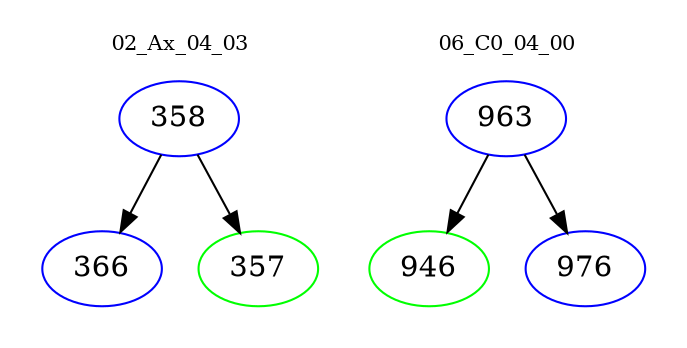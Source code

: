 digraph{
subgraph cluster_0 {
color = white
label = "02_Ax_04_03";
fontsize=10;
T0_358 [label="358", color="blue"]
T0_358 -> T0_366 [color="black"]
T0_366 [label="366", color="blue"]
T0_358 -> T0_357 [color="black"]
T0_357 [label="357", color="green"]
}
subgraph cluster_1 {
color = white
label = "06_C0_04_00";
fontsize=10;
T1_963 [label="963", color="blue"]
T1_963 -> T1_946 [color="black"]
T1_946 [label="946", color="green"]
T1_963 -> T1_976 [color="black"]
T1_976 [label="976", color="blue"]
}
}

